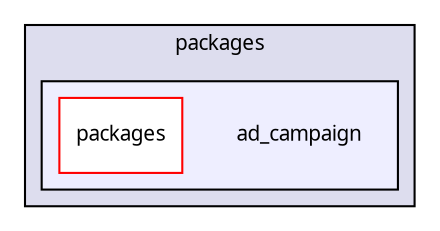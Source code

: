 digraph "packages/ad/packages/ad_campaign/" {
  compound=true
  node [ fontsize="10", fontname="FreeSans.ttf"];
  edge [ labelfontsize="10", labelfontname="FreeSans.ttf"];
  subgraph clusterdir_f1ffb0570056a88ce82c79220c57ae8b {
    graph [ bgcolor="#ddddee", pencolor="black", label="packages" fontname="FreeSans.ttf", fontsize="10", URL="dir_f1ffb0570056a88ce82c79220c57ae8b.html"]
  subgraph clusterdir_ad41bc79d6fdb56aa1c136b44be2f197 {
    graph [ bgcolor="#eeeeff", pencolor="black", label="" URL="dir_ad41bc79d6fdb56aa1c136b44be2f197.html"];
    dir_ad41bc79d6fdb56aa1c136b44be2f197 [shape=plaintext label="ad_campaign"];
    dir_9ac40cd1f0b9e5e6493c293eb817ce65 [shape=box label="packages" color="red" fillcolor="white" style="filled" URL="dir_9ac40cd1f0b9e5e6493c293eb817ce65.html"];
  }
  }
}
